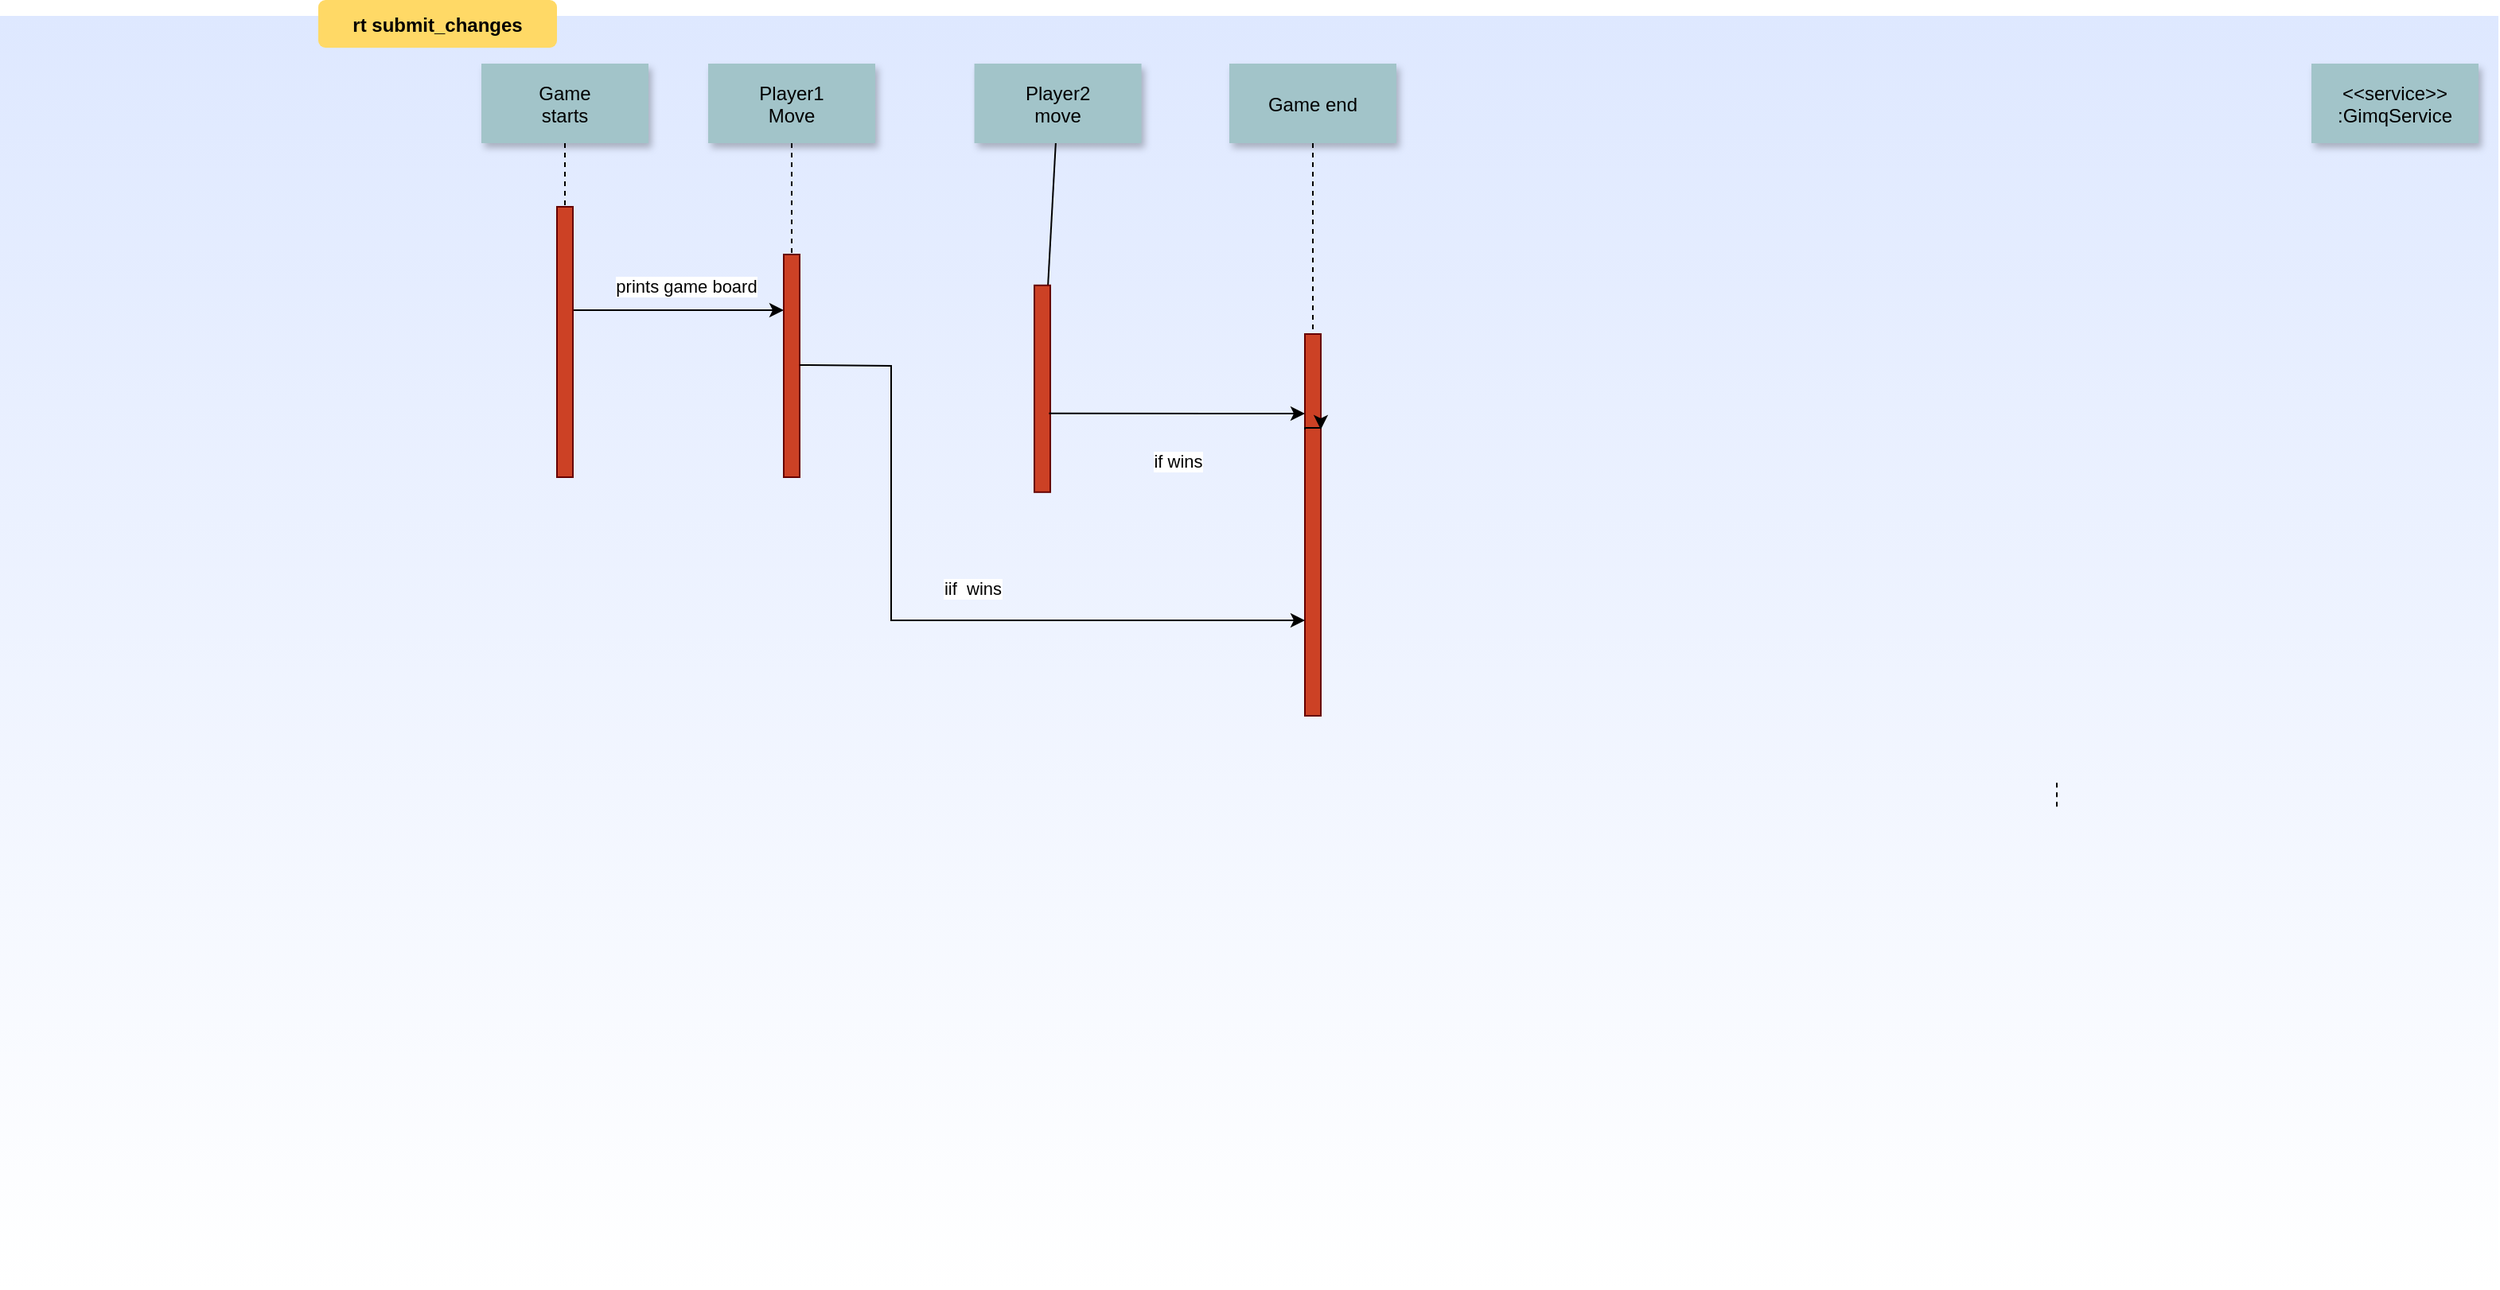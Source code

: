 <mxfile version="15.8.3" type="google"><diagram name="Page-1" id="9361dd3d-8414-5efd-6122-117bd74ce7a7"><mxGraphModel dx="1438" dy="547" grid="1" gridSize="10" guides="1" tooltips="1" connect="1" arrows="1" fold="1" page="0" pageScale="1.5" pageWidth="826" pageHeight="1169" background="none" math="0" shadow="0"><root><mxCell id="0"/><mxCell id="1" parent="0"/><mxCell id="69" value="" style="fillColor=#DEE8FF;strokeColor=none;gradientColor=#ffffff;" parent="1" vertex="1"><mxGeometry x="-150" y="30" width="1570" height="800" as="geometry"/></mxCell><mxCell id="LyCKjgEDcj-ohX2kpUUP-90" style="edgeStyle=orthogonalEdgeStyle;rounded=0;orthogonalLoop=1;jettySize=auto;html=1;exitX=1;exitY=0.25;exitDx=0;exitDy=0;entryX=0;entryY=0.25;entryDx=0;entryDy=0;" edge="1" parent="1" source="2" target="6"><mxGeometry relative="1" as="geometry"><Array as="points"><mxPoint x="210" y="215"/></Array></mxGeometry></mxCell><mxCell id="LyCKjgEDcj-ohX2kpUUP-91" value="prints game board" style="edgeLabel;html=1;align=center;verticalAlign=middle;resizable=0;points=[];" vertex="1" connectable="0" parent="LyCKjgEDcj-ohX2kpUUP-90"><mxGeometry x="-0.221" y="4" relative="1" as="geometry"><mxPoint x="33" y="-11" as="offset"/></mxGeometry></mxCell><mxCell id="2" value="" style="fillColor=#CC4125;strokeColor=#660000" parent="1" vertex="1"><mxGeometry x="200" y="150" width="10" height="170" as="geometry"/></mxCell><mxCell id="4" value="Game&#10;starts" style="shadow=1;fillColor=#A2C4C9;strokeColor=none" parent="1" vertex="1"><mxGeometry x="152.5" y="60" width="105" height="50" as="geometry"/></mxCell><mxCell id="6" value="" style="fillColor=#CC4125;strokeColor=#660000" parent="1" vertex="1"><mxGeometry x="342.5" y="180" width="10" height="140" as="geometry"/></mxCell><mxCell id="7" value="Player1&#10;Move" style="shadow=1;fillColor=#A2C4C9;strokeColor=none" parent="1" vertex="1"><mxGeometry x="295" y="60" width="105" height="50" as="geometry"/></mxCell><mxCell id="8" value="" style="edgeStyle=none;endArrow=none;dashed=1" parent="1" source="7" target="6" edge="1"><mxGeometry x="272.335" y="165" width="100" height="100" as="geometry"><mxPoint x="347.259" y="110" as="sourcePoint"/><mxPoint x="347.576" y="165" as="targetPoint"/></mxGeometry></mxCell><mxCell id="15" value="Player2&#10;move" style="shadow=1;fillColor=#A2C4C9;strokeColor=none" parent="1" vertex="1"><mxGeometry x="462.284" y="60.0" width="105" height="50" as="geometry"/></mxCell><mxCell id="16" value="" style="edgeStyle=none;endArrow=none" parent="1" source="15" target="17" edge="1"><mxGeometry x="437.043" y="270" width="100" height="100" as="geometry"><mxPoint x="514.543" y="220.0" as="sourcePoint"/><mxPoint x="514.543" y="240.0" as="targetPoint"/></mxGeometry></mxCell><mxCell id="17" value="" style="fillColor=#CC4125;strokeColor=#660000" parent="1" vertex="1"><mxGeometry x="500.004" y="199.394" width="10" height="130" as="geometry"/></mxCell><mxCell id="21" value="" style="fillColor=#CC4125;strokeColor=#660000" parent="1" vertex="1"><mxGeometry x="670" y="230" width="10" height="240" as="geometry"/></mxCell><mxCell id="22" value="Game end" style="shadow=1;fillColor=#A2C4C9;strokeColor=none" parent="1" vertex="1"><mxGeometry x="622.5" y="60" width="105" height="50" as="geometry"/></mxCell><mxCell id="23" value="" style="edgeStyle=none;endArrow=none;dashed=1" parent="1" source="22" target="21" edge="1"><mxGeometry x="614.488" y="175.0" width="100" height="100" as="geometry"><mxPoint x="674.653" y="110" as="sourcePoint"/><mxPoint x="674.653" y="260" as="targetPoint"/></mxGeometry></mxCell><mxCell id="33" value="" style="edgeStyle=elbowEdgeStyle;elbow=horizontal;endArrow=none;dashed=1" parent="1" source="4" target="2" edge="1"><mxGeometry x="230.0" y="310" width="100" height="100" as="geometry"><mxPoint x="230.0" y="410" as="sourcePoint"/><mxPoint x="330" y="310" as="targetPoint"/></mxGeometry></mxCell><mxCell id="56" value="" style="edgeStyle=none;endArrow=none;dashed=1" parent="1" edge="1"><mxGeometry x="1204.071" y="380.087" width="100" height="100" as="geometry"><mxPoint x="1142.5" y="512.083" as="sourcePoint"/><mxPoint x="1142.5" y="530" as="targetPoint"/></mxGeometry></mxCell><mxCell id="64" value="&lt;&lt;service&gt;&gt;&#10;:GimqService" style="shadow=1;fillColor=#A2C4C9;strokeColor=none" parent="1" vertex="1"><mxGeometry x="1302.5" y="60" width="105" height="50" as="geometry"/></mxCell><mxCell id="71" value="rt submit_changes" style="rounded=1;fontStyle=1;fillColor=#FFD966;strokeColor=none" parent="1" vertex="1"><mxGeometry x="50" y="20" width="150" height="30" as="geometry"/></mxCell><mxCell id="LyCKjgEDcj-ohX2kpUUP-94" style="edgeStyle=orthogonalEdgeStyle;rounded=0;orthogonalLoop=1;jettySize=auto;html=1;exitX=0;exitY=0.25;exitDx=0;exitDy=0;entryX=1;entryY=0.25;entryDx=0;entryDy=0;" edge="1" parent="1" source="21" target="21"><mxGeometry relative="1" as="geometry"><Array as="points"><mxPoint x="670" y="289"/></Array></mxGeometry></mxCell><mxCell id="LyCKjgEDcj-ohX2kpUUP-105" value="iif&amp;nbsp; wins" style="endArrow=classic;html=1;rounded=0;entryX=0;entryY=0.75;entryDx=0;entryDy=0;" edge="1" parent="1" target="21"><mxGeometry x="0.12" y="20" relative="1" as="geometry"><mxPoint x="352.5" y="249.5" as="sourcePoint"/><mxPoint x="420" y="250" as="targetPoint"/><Array as="points"><mxPoint x="410" y="250"/><mxPoint x="410" y="410"/></Array><mxPoint x="1" as="offset"/></mxGeometry></mxCell><mxCell id="LyCKjgEDcj-ohX2kpUUP-114" value="if wins" style="endArrow=classic;html=1;rounded=0;exitX=0.92;exitY=0.619;exitDx=0;exitDy=0;exitPerimeter=0;" edge="1" parent="1" source="17"><mxGeometry x="0.005" y="-30" relative="1" as="geometry"><mxPoint x="522.5" y="280" as="sourcePoint"/><mxPoint x="670" y="280" as="targetPoint"/><mxPoint as="offset"/></mxGeometry></mxCell></root></mxGraphModel></diagram></mxfile>